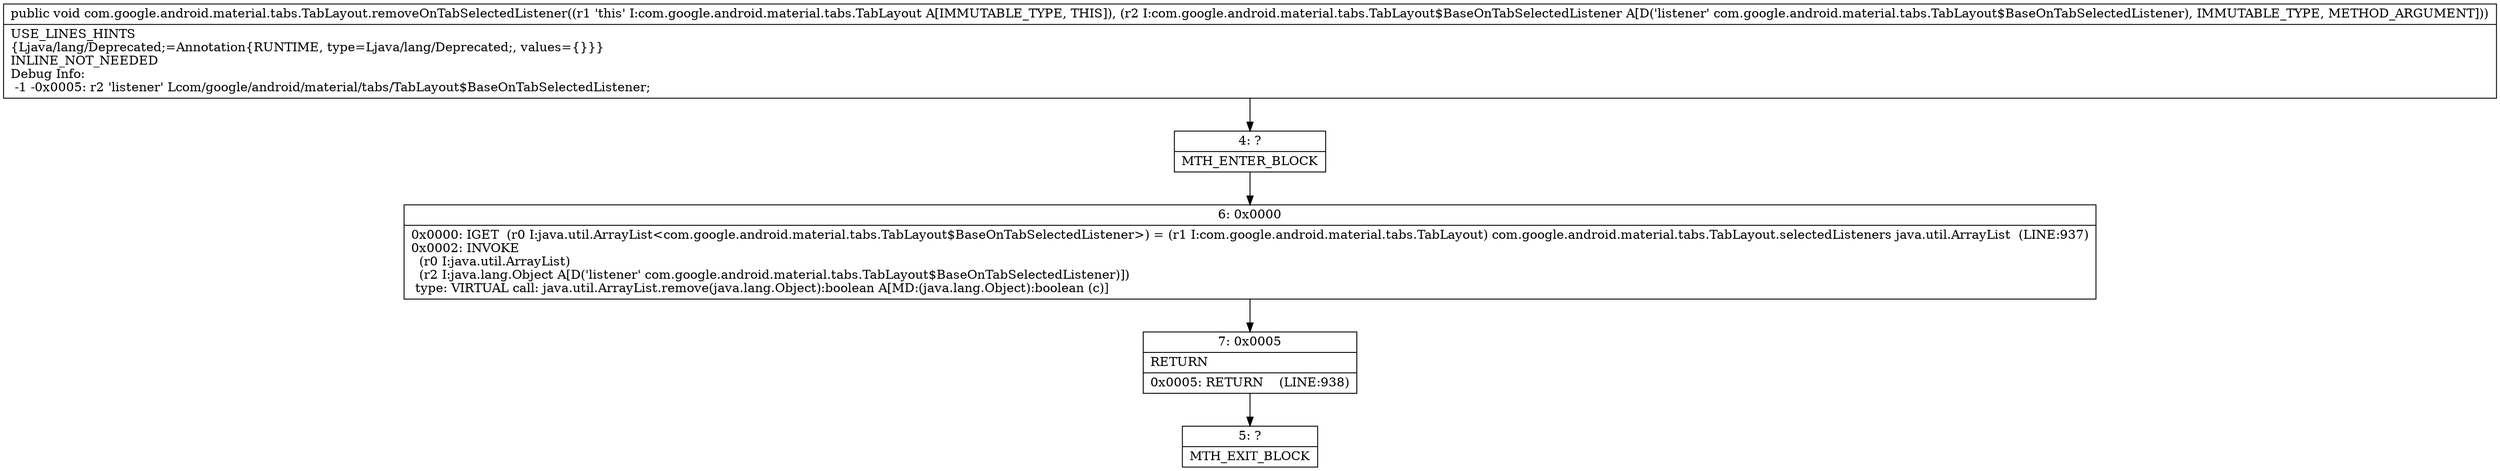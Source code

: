 digraph "CFG forcom.google.android.material.tabs.TabLayout.removeOnTabSelectedListener(Lcom\/google\/android\/material\/tabs\/TabLayout$BaseOnTabSelectedListener;)V" {
Node_4 [shape=record,label="{4\:\ ?|MTH_ENTER_BLOCK\l}"];
Node_6 [shape=record,label="{6\:\ 0x0000|0x0000: IGET  (r0 I:java.util.ArrayList\<com.google.android.material.tabs.TabLayout$BaseOnTabSelectedListener\>) = (r1 I:com.google.android.material.tabs.TabLayout) com.google.android.material.tabs.TabLayout.selectedListeners java.util.ArrayList  (LINE:937)\l0x0002: INVOKE  \l  (r0 I:java.util.ArrayList)\l  (r2 I:java.lang.Object A[D('listener' com.google.android.material.tabs.TabLayout$BaseOnTabSelectedListener)])\l type: VIRTUAL call: java.util.ArrayList.remove(java.lang.Object):boolean A[MD:(java.lang.Object):boolean (c)]\l}"];
Node_7 [shape=record,label="{7\:\ 0x0005|RETURN\l|0x0005: RETURN    (LINE:938)\l}"];
Node_5 [shape=record,label="{5\:\ ?|MTH_EXIT_BLOCK\l}"];
MethodNode[shape=record,label="{public void com.google.android.material.tabs.TabLayout.removeOnTabSelectedListener((r1 'this' I:com.google.android.material.tabs.TabLayout A[IMMUTABLE_TYPE, THIS]), (r2 I:com.google.android.material.tabs.TabLayout$BaseOnTabSelectedListener A[D('listener' com.google.android.material.tabs.TabLayout$BaseOnTabSelectedListener), IMMUTABLE_TYPE, METHOD_ARGUMENT]))  | USE_LINES_HINTS\l\{Ljava\/lang\/Deprecated;=Annotation\{RUNTIME, type=Ljava\/lang\/Deprecated;, values=\{\}\}\}\lINLINE_NOT_NEEDED\lDebug Info:\l  \-1 \-0x0005: r2 'listener' Lcom\/google\/android\/material\/tabs\/TabLayout$BaseOnTabSelectedListener;\l}"];
MethodNode -> Node_4;Node_4 -> Node_6;
Node_6 -> Node_7;
Node_7 -> Node_5;
}

